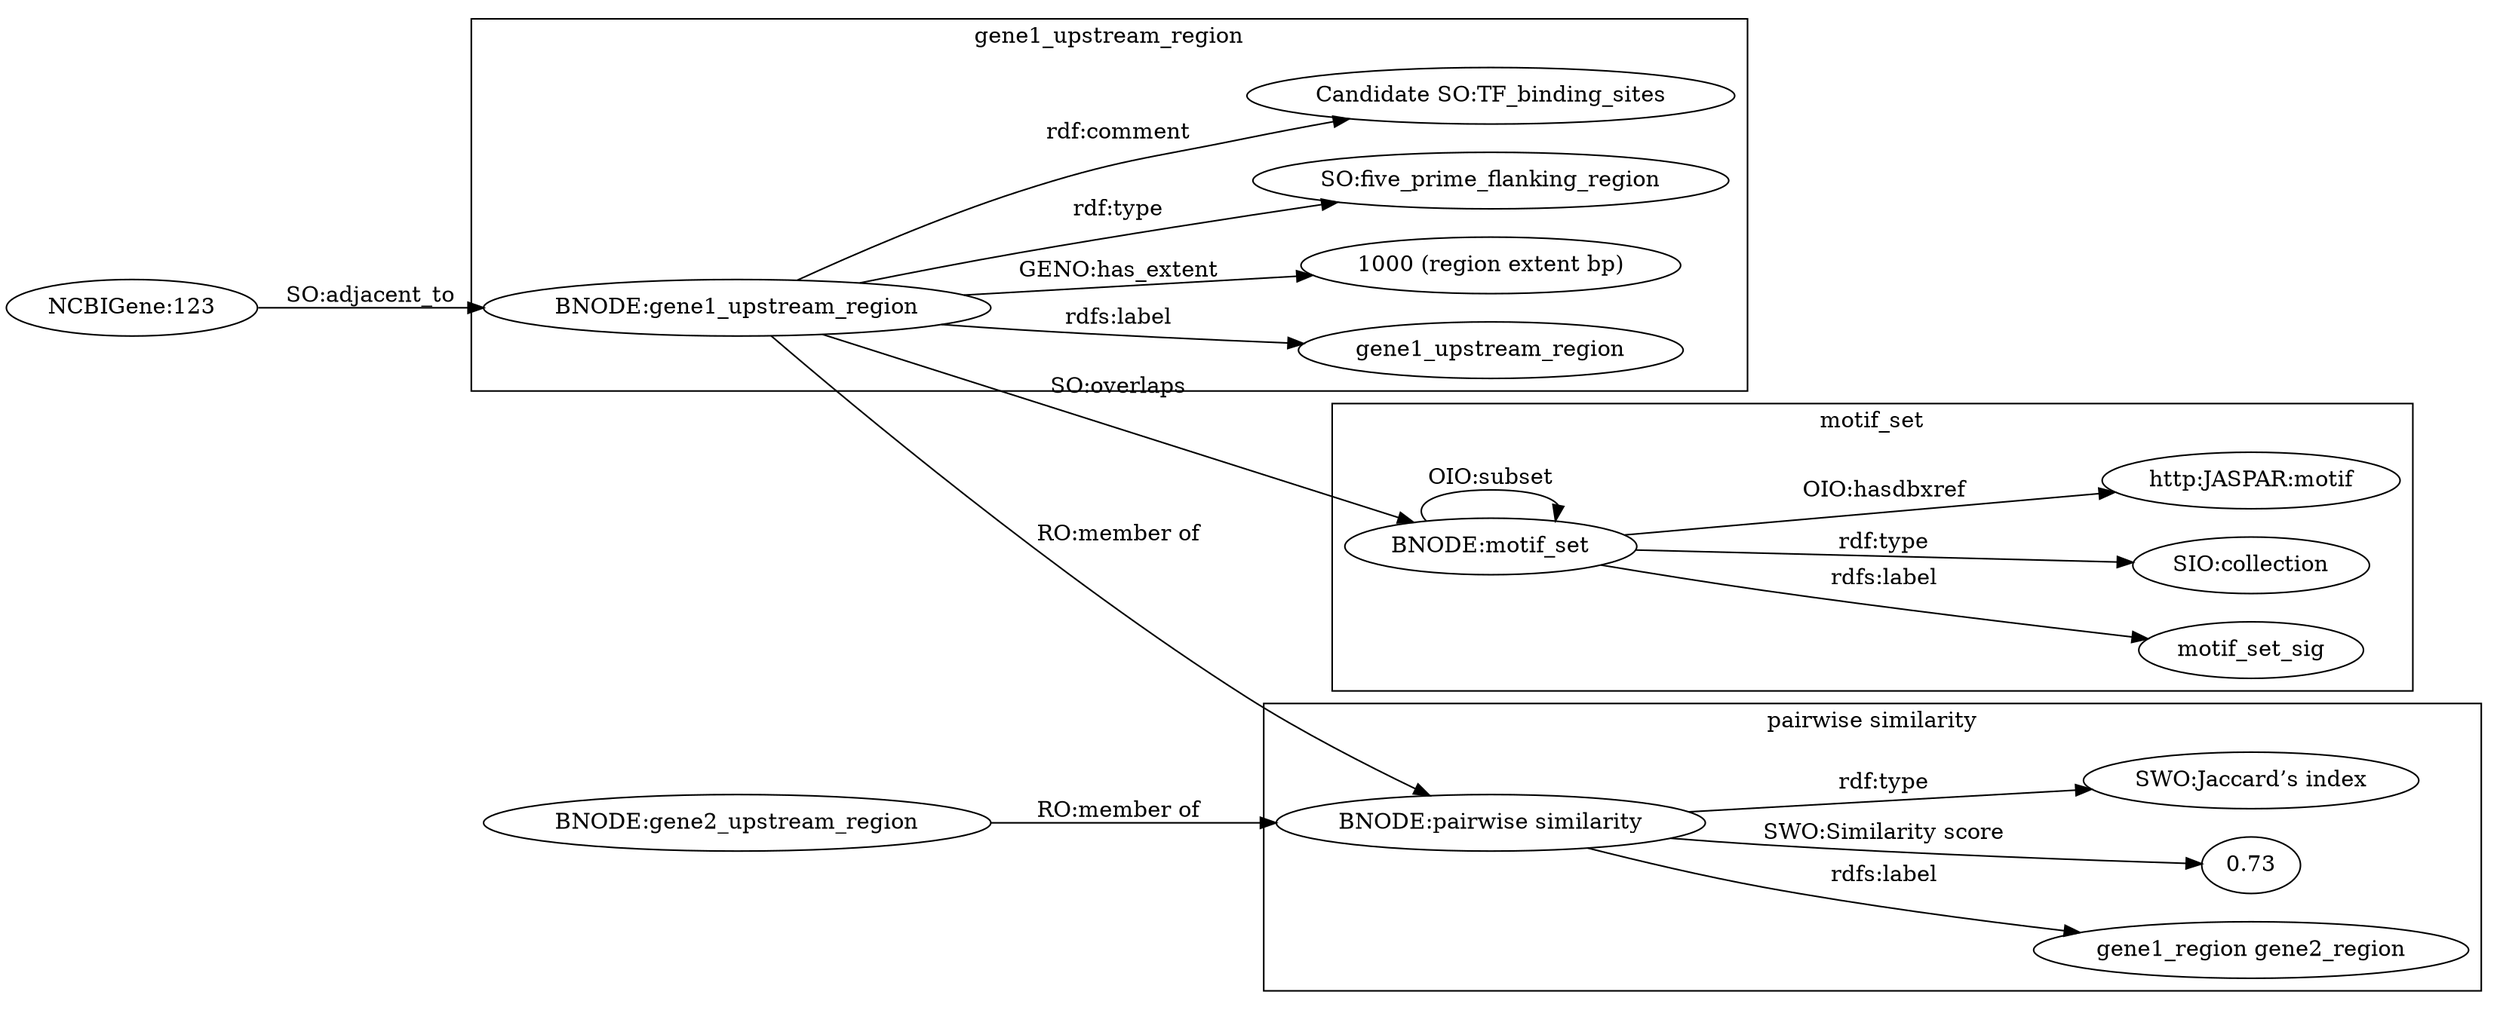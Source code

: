 
digraph{
 rankdir=LR;
 compound=true;
 title=JASPAR_target_model
 
 "NCBIGene:123" -> "BNODE:gene1_upstream_region" [label="SO:adjacent_to"]

 subgraph cluster_0 { // the genomic region
	label=gene1_upstream_region
	"BNODE:gene1_upstream_region" -> "gene1_upstream_region" [label="rdfs:label"]
	"BNODE:gene1_upstream_region" -> "1000 (region extent bp)" [label="GENO:has_extent"]
	"BNODE:gene1_upstream_region" -> "SO:five_prime_flanking_region" [label="rdf:type"]	
	"BNODE:gene1_upstream_region" -> "Candidate SO:TF_binding_sites" [label="rdf:comment"]
 }

 "BNODE:gene1_upstream_region"-> "BNODE:motif_set" [label="SO:overlaps"]

 subgraph cluster_1 { // set of motifs
	label=motif_set	
	"BNODE:motif_set" -> "motif_set_sig" [label="rdfs:label"]
	"BNODE:motif_set" -> "SIO:collection" [label="rdf:type"]
	//"BNODE:motif_set" -> "3 (flavors)" [label="rdf:value"]
	// FROM: motifsetsig_motif.tab (mmotif_set_sig, motif) 
	"BNODE:motif_set" -> "http:JASPAR:motif" [label="OIO:hasdbxref"]
 }

"BNODE:motif_set" -> "BNODE:motif_set" [label="OIO:subset"] // prolly not 

// "BNODE:motif_set" -> "JASPAR:motif" [label="RO:has member"]
// "JASPAR:motif" -> "SO:nucleotide_motif" [label="rdf:type"]
// "JASPAR:motif" -> "http:JASPAR:motif" [label="OIO:hasdbxref"]
// "JASPAR:motif" -> "motif"[label="rdfs:label"]

 "BNODE:gene1_upstream_region" -> "BNODE:pairwise similarity" [label="RO:member of"]
 "BNODE:gene2_upstream_region" -> "BNODE:pairwise similarity" [label="RO:member of"]

 subgraph cluster_2 { // pairwise similarity
	label="pairwise similarity"	
	"BNODE:pairwise similarity" -> "gene1_region gene2_region" [label="rdfs:label"]
	"BNODE:pairwise similarity" -> "0.73" [label="SWO:Similarity score"]
	"BNODE:pairwise similarity" -> "SWO:Jaccard’s index" [label="rdf:type"]
	// Term IRI: http://www.ebi.ac.uk/efo/swo/SWO_0000243
 }
}


